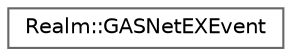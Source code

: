 digraph "Graphical Class Hierarchy"
{
 // LATEX_PDF_SIZE
  bgcolor="transparent";
  edge [fontname=Helvetica,fontsize=10,labelfontname=Helvetica,labelfontsize=10];
  node [fontname=Helvetica,fontsize=10,shape=box,height=0.2,width=0.4];
  rankdir="LR";
  Node0 [id="Node000000",label="Realm::GASNetEXEvent",height=0.2,width=0.4,color="grey40", fillcolor="white", style="filled",URL="$classRealm_1_1GASNetEXEvent.html",tooltip=" "];
}
